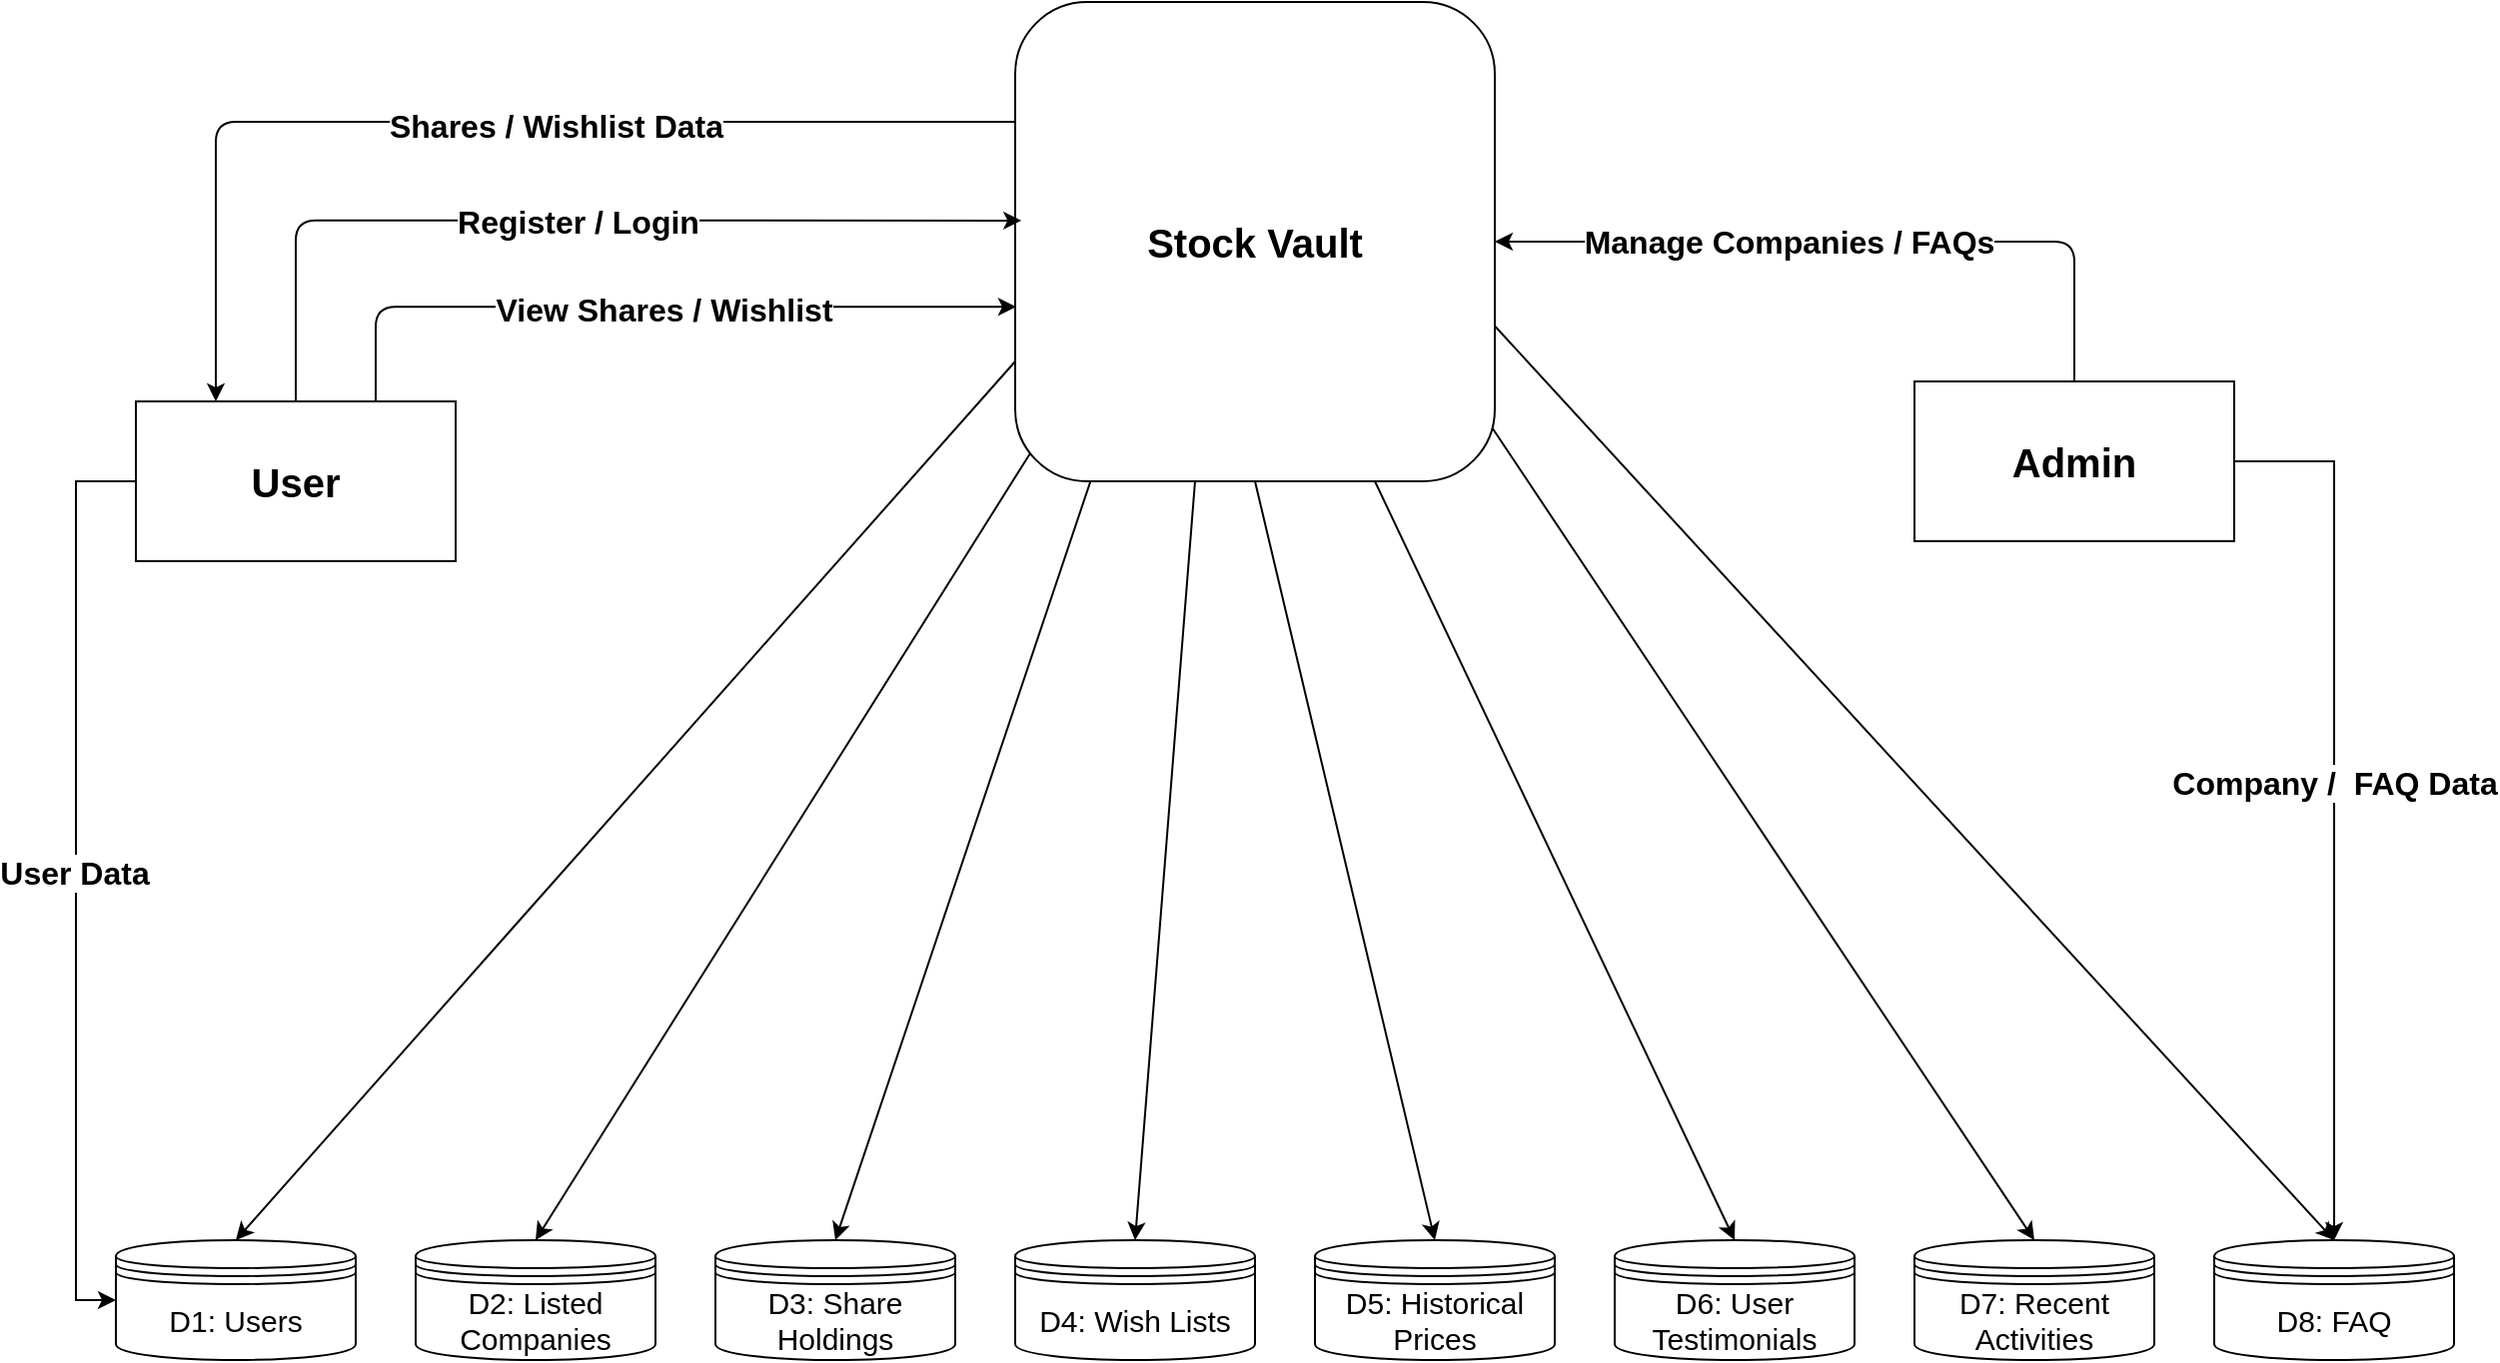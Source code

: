 <mxfile version="27.0.9">
  <diagram name="Level 0 DFD" id="StockMarketDFD">
    <mxGraphModel dx="1426" dy="1062" grid="1" gridSize="10" guides="1" tooltips="1" connect="1" arrows="1" fold="1" page="0" pageScale="1" pageWidth="1200" pageHeight="1100" math="0" shadow="0">
      <root>
        <mxCell id="0" />
        <mxCell id="1" parent="0" />
        <mxCell id="Ik0GXzzRlACz-HJtQ1tE-24" style="edgeStyle=orthogonalEdgeStyle;rounded=0;orthogonalLoop=1;jettySize=auto;html=1;exitX=0;exitY=0.5;exitDx=0;exitDy=0;entryX=0;entryY=0.5;entryDx=0;entryDy=0;" edge="1" parent="1" source="user" target="users_store">
          <mxGeometry relative="1" as="geometry" />
        </mxCell>
        <mxCell id="Ik0GXzzRlACz-HJtQ1tE-25" value="&lt;b&gt;&lt;font style=&quot;font-size: 16px;&quot;&gt;User Data&lt;/font&gt;&lt;/b&gt;" style="edgeLabel;html=1;align=center;verticalAlign=middle;resizable=0;points=[];" vertex="1" connectable="0" parent="Ik0GXzzRlACz-HJtQ1tE-24">
          <mxGeometry x="-0.017" y="-1" relative="1" as="geometry">
            <mxPoint as="offset" />
          </mxGeometry>
        </mxCell>
        <mxCell id="user" value="&lt;font style=&quot;font-size: 20px;&quot;&gt;&lt;b&gt;User&lt;/b&gt;&lt;/font&gt;" style="rounded=0;whiteSpace=wrap;html=1;" parent="1" vertex="1">
          <mxGeometry x="60" y="80" width="160" height="80" as="geometry" />
        </mxCell>
        <mxCell id="Ik0GXzzRlACz-HJtQ1tE-14" style="edgeStyle=orthogonalEdgeStyle;rounded=1;orthogonalLoop=1;jettySize=auto;html=1;exitX=0.5;exitY=0;exitDx=0;exitDy=0;entryX=1;entryY=0.5;entryDx=0;entryDy=0;curved=0;" edge="1" parent="1" source="admin" target="system_process">
          <mxGeometry relative="1" as="geometry" />
        </mxCell>
        <mxCell id="Ik0GXzzRlACz-HJtQ1tE-15" value="&lt;b&gt;&lt;font style=&quot;font-size: 16px;&quot;&gt;Manage Companies / FAQs&lt;/font&gt;&lt;/b&gt;" style="edgeLabel;html=1;align=center;verticalAlign=middle;resizable=0;points=[];" vertex="1" connectable="0" parent="Ik0GXzzRlACz-HJtQ1tE-14">
          <mxGeometry x="0.312" y="1" relative="1" as="geometry">
            <mxPoint x="23" y="-1" as="offset" />
          </mxGeometry>
        </mxCell>
        <mxCell id="Ik0GXzzRlACz-HJtQ1tE-41" style="edgeStyle=orthogonalEdgeStyle;rounded=0;orthogonalLoop=1;jettySize=auto;html=1;exitX=1;exitY=0.5;exitDx=0;exitDy=0;entryX=0.5;entryY=0;entryDx=0;entryDy=0;" edge="1" parent="1" source="admin" target="faq_store">
          <mxGeometry relative="1" as="geometry" />
        </mxCell>
        <mxCell id="Ik0GXzzRlACz-HJtQ1tE-42" value="&lt;b&gt;&lt;font style=&quot;font-size: 16px;&quot;&gt;Company /&amp;nbsp; FAQ Data&lt;/font&gt;&lt;/b&gt;" style="edgeLabel;html=1;align=center;verticalAlign=middle;resizable=0;points=[];" vertex="1" connectable="0" parent="Ik0GXzzRlACz-HJtQ1tE-41">
          <mxGeometry x="-0.041" relative="1" as="geometry">
            <mxPoint as="offset" />
          </mxGeometry>
        </mxCell>
        <mxCell id="admin" value="&lt;font style=&quot;font-size: 20px;&quot;&gt;&lt;b&gt;Admin&lt;/b&gt;&lt;/font&gt;" style="rounded=0;whiteSpace=wrap;html=1;" parent="1" vertex="1">
          <mxGeometry x="950" y="70" width="160" height="80" as="geometry" />
        </mxCell>
        <mxCell id="system_group" value="" style="group" parent="1" vertex="1" connectable="0">
          <mxGeometry x="500" y="-120" width="240" height="240" as="geometry" />
        </mxCell>
        <mxCell id="system_process" value="" style="rounded=1;whiteSpace=wrap;html=1;" parent="system_group" vertex="1">
          <mxGeometry width="240" height="240" as="geometry" />
        </mxCell>
        <mxCell id="system_label" value="&lt;font style=&quot;font-size: 20px;&quot;&gt;&lt;b&gt;Stock Vault&lt;/b&gt;&lt;/font&gt;" style="text;html=1;strokeColor=none;fillColor=none;align=center;verticalAlign=middle;whiteSpace=wrap;rounded=0;" parent="system_group" vertex="1">
          <mxGeometry x="30" y="100" width="180" height="40" as="geometry" />
        </mxCell>
        <mxCell id="users_store" value="&lt;font style=&quot;font-size: 15px;&quot;&gt;D1: Users&lt;/font&gt;" style="shape=datastore;whiteSpace=wrap;html=1;" parent="1" vertex="1">
          <mxGeometry x="50" y="500" width="120" height="60" as="geometry" />
        </mxCell>
        <mxCell id="companies_store" value="&lt;font style=&quot;font-size: 15px;&quot;&gt;D2: Listed Companies&lt;/font&gt;" style="shape=datastore;whiteSpace=wrap;html=1;" parent="1" vertex="1">
          <mxGeometry x="200" y="500" width="120" height="60" as="geometry" />
        </mxCell>
        <mxCell id="shareholdings_store" value="&lt;font style=&quot;font-size: 15px;&quot;&gt;D3: Share Holdings&lt;/font&gt;" style="shape=datastore;whiteSpace=wrap;html=1;" parent="1" vertex="1">
          <mxGeometry x="350" y="500" width="120" height="60" as="geometry" />
        </mxCell>
        <mxCell id="wishlists_store" value="&lt;font style=&quot;font-size: 15px;&quot;&gt;D4: Wish Lists&lt;/font&gt;" style="shape=datastore;whiteSpace=wrap;html=1;" parent="1" vertex="1">
          <mxGeometry x="500" y="500" width="120" height="60" as="geometry" />
        </mxCell>
        <mxCell id="historical_prices_store" value="&lt;font style=&quot;font-size: 15px;&quot;&gt;D5: Historical Prices&lt;/font&gt;" style="shape=datastore;whiteSpace=wrap;html=1;" parent="1" vertex="1">
          <mxGeometry x="650" y="500" width="120" height="60" as="geometry" />
        </mxCell>
        <mxCell id="testimonials_store" value="&lt;font style=&quot;font-size: 15px;&quot;&gt;D6: User Testimonials&lt;/font&gt;" style="shape=datastore;whiteSpace=wrap;html=1;" parent="1" vertex="1">
          <mxGeometry x="800" y="500" width="120" height="60" as="geometry" />
        </mxCell>
        <mxCell id="activities_store" value="&lt;font style=&quot;font-size: 15px;&quot;&gt;D7: Recent Activities&lt;/font&gt;" style="shape=datastore;whiteSpace=wrap;html=1;" parent="1" vertex="1">
          <mxGeometry x="950" y="500" width="120" height="60" as="geometry" />
        </mxCell>
        <mxCell id="faq_store" value="&lt;font style=&quot;font-size: 15px;&quot;&gt;D8: FAQ&lt;/font&gt;" style="shape=datastore;whiteSpace=wrap;html=1;" parent="1" vertex="1">
          <mxGeometry x="1100" y="500" width="120" height="60" as="geometry" />
        </mxCell>
        <mxCell id="Ik0GXzzRlACz-HJtQ1tE-6" style="edgeStyle=orthogonalEdgeStyle;rounded=1;orthogonalLoop=1;jettySize=auto;html=1;exitX=0;exitY=0.25;exitDx=0;exitDy=0;entryX=0.25;entryY=0;entryDx=0;entryDy=0;curved=0;" edge="1" parent="1" source="system_process" target="user">
          <mxGeometry relative="1" as="geometry" />
        </mxCell>
        <mxCell id="Ik0GXzzRlACz-HJtQ1tE-7" value="&lt;font style=&quot;font-size: 16px;&quot;&gt;&lt;b&gt;Shares / Wishlist Data&lt;/b&gt;&lt;/font&gt;" style="edgeLabel;html=1;align=center;verticalAlign=middle;resizable=0;points=[];" vertex="1" connectable="0" parent="Ik0GXzzRlACz-HJtQ1tE-6">
          <mxGeometry x="-0.017" y="2" relative="1" as="geometry">
            <mxPoint x="35" as="offset" />
          </mxGeometry>
        </mxCell>
        <mxCell id="Ik0GXzzRlACz-HJtQ1tE-8" style="edgeStyle=orthogonalEdgeStyle;rounded=1;orthogonalLoop=1;jettySize=auto;html=1;exitX=0.5;exitY=0;exitDx=0;exitDy=0;entryX=0.013;entryY=0.456;entryDx=0;entryDy=0;entryPerimeter=0;curved=0;" edge="1" parent="1" source="user" target="system_process">
          <mxGeometry relative="1" as="geometry" />
        </mxCell>
        <mxCell id="Ik0GXzzRlACz-HJtQ1tE-9" value="&lt;b&gt;&lt;font style=&quot;font-size: 16px;&quot;&gt;Register / Login&lt;/font&gt;&lt;/b&gt;" style="edgeLabel;html=1;align=center;verticalAlign=middle;resizable=0;points=[];" vertex="1" connectable="0" parent="Ik0GXzzRlACz-HJtQ1tE-8">
          <mxGeometry x="-0.117" relative="1" as="geometry">
            <mxPoint x="31" as="offset" />
          </mxGeometry>
        </mxCell>
        <mxCell id="Ik0GXzzRlACz-HJtQ1tE-11" style="edgeStyle=orthogonalEdgeStyle;rounded=1;orthogonalLoop=1;jettySize=auto;html=1;exitX=0.75;exitY=0;exitDx=0;exitDy=0;entryX=0.002;entryY=0.636;entryDx=0;entryDy=0;entryPerimeter=0;curved=0;" edge="1" parent="1" source="user" target="system_process">
          <mxGeometry relative="1" as="geometry" />
        </mxCell>
        <mxCell id="Ik0GXzzRlACz-HJtQ1tE-12" value="&lt;b&gt;&lt;font style=&quot;font-size: 16px;&quot;&gt;View Shares / Wishlist&lt;/font&gt;&lt;/b&gt;" style="edgeLabel;html=1;align=center;verticalAlign=middle;resizable=0;points=[];" vertex="1" connectable="0" parent="Ik0GXzzRlACz-HJtQ1tE-11">
          <mxGeometry x="0.04" y="-1" relative="1" as="geometry">
            <mxPoint as="offset" />
          </mxGeometry>
        </mxCell>
        <mxCell id="Ik0GXzzRlACz-HJtQ1tE-32" value="" style="endArrow=classic;html=1;rounded=0;exitX=0.995;exitY=0.889;exitDx=0;exitDy=0;exitPerimeter=0;entryX=0.5;entryY=0;entryDx=0;entryDy=0;" edge="1" parent="1" source="system_process" target="activities_store">
          <mxGeometry width="50" height="50" relative="1" as="geometry">
            <mxPoint x="430" y="270" as="sourcePoint" />
            <mxPoint x="480" y="220" as="targetPoint" />
          </mxGeometry>
        </mxCell>
        <mxCell id="Ik0GXzzRlACz-HJtQ1tE-33" value="" style="endArrow=classic;html=1;rounded=0;exitX=1.001;exitY=0.677;exitDx=0;exitDy=0;exitPerimeter=0;entryX=0.5;entryY=0;entryDx=0;entryDy=0;" edge="1" parent="1" source="system_process" target="faq_store">
          <mxGeometry width="50" height="50" relative="1" as="geometry">
            <mxPoint x="790" y="260" as="sourcePoint" />
            <mxPoint x="840" y="210" as="targetPoint" />
          </mxGeometry>
        </mxCell>
        <mxCell id="Ik0GXzzRlACz-HJtQ1tE-35" value="" style="endArrow=classic;html=1;rounded=0;exitX=0.75;exitY=1;exitDx=0;exitDy=0;entryX=0.5;entryY=0;entryDx=0;entryDy=0;" edge="1" parent="1" source="system_process" target="testimonials_store">
          <mxGeometry width="50" height="50" relative="1" as="geometry">
            <mxPoint x="770" y="320" as="sourcePoint" />
            <mxPoint x="820" y="270" as="targetPoint" />
          </mxGeometry>
        </mxCell>
        <mxCell id="Ik0GXzzRlACz-HJtQ1tE-36" value="" style="endArrow=classic;html=1;rounded=0;exitX=0.5;exitY=1;exitDx=0;exitDy=0;entryX=0.5;entryY=0;entryDx=0;entryDy=0;" edge="1" parent="1" source="system_process" target="historical_prices_store">
          <mxGeometry width="50" height="50" relative="1" as="geometry">
            <mxPoint x="590" y="310" as="sourcePoint" />
            <mxPoint x="640" y="260" as="targetPoint" />
          </mxGeometry>
        </mxCell>
        <mxCell id="Ik0GXzzRlACz-HJtQ1tE-37" value="" style="endArrow=classic;html=1;rounded=0;exitX=0.157;exitY=1;exitDx=0;exitDy=0;exitPerimeter=0;entryX=0.5;entryY=0;entryDx=0;entryDy=0;" edge="1" parent="1" source="system_process" target="shareholdings_store">
          <mxGeometry width="50" height="50" relative="1" as="geometry">
            <mxPoint x="340" y="310" as="sourcePoint" />
            <mxPoint x="390" y="260" as="targetPoint" />
          </mxGeometry>
        </mxCell>
        <mxCell id="Ik0GXzzRlACz-HJtQ1tE-38" value="" style="endArrow=classic;html=1;rounded=0;entryX=0.5;entryY=0;entryDx=0;entryDy=0;" edge="1" parent="1" target="wishlists_store">
          <mxGeometry width="50" height="50" relative="1" as="geometry">
            <mxPoint x="590" y="120" as="sourcePoint" />
            <mxPoint x="390" y="130" as="targetPoint" />
          </mxGeometry>
        </mxCell>
        <mxCell id="Ik0GXzzRlACz-HJtQ1tE-39" value="" style="endArrow=classic;html=1;rounded=0;entryX=0.5;entryY=0;entryDx=0;entryDy=0;exitX=0.031;exitY=0.942;exitDx=0;exitDy=0;exitPerimeter=0;" edge="1" parent="1" source="system_process" target="companies_store">
          <mxGeometry width="50" height="50" relative="1" as="geometry">
            <mxPoint x="230" y="240" as="sourcePoint" />
            <mxPoint x="280" y="190" as="targetPoint" />
          </mxGeometry>
        </mxCell>
        <mxCell id="Ik0GXzzRlACz-HJtQ1tE-40" value="" style="endArrow=classic;html=1;rounded=0;entryX=0.5;entryY=0;entryDx=0;entryDy=0;exitX=0;exitY=0.75;exitDx=0;exitDy=0;" edge="1" parent="1" source="system_process" target="users_store">
          <mxGeometry width="50" height="50" relative="1" as="geometry">
            <mxPoint x="230" y="240" as="sourcePoint" />
            <mxPoint x="280" y="190" as="targetPoint" />
          </mxGeometry>
        </mxCell>
      </root>
    </mxGraphModel>
  </diagram>
</mxfile>
